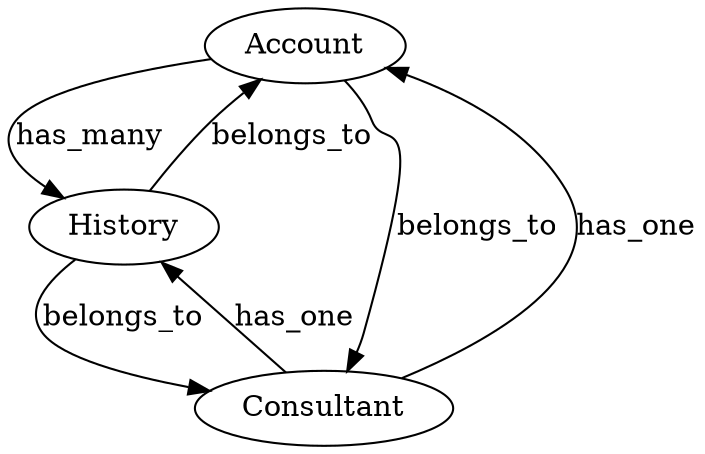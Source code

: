 digraph x {
Account
Account -> History [label=has_many]
Account -> Consultant [label=belongs_to]
Consultant
Consultant -> Account [label=has_one]
Consultant -> History [label=has_one]
History
History -> Account [label=belongs_to]
History -> Consultant [label=belongs_to]
}
